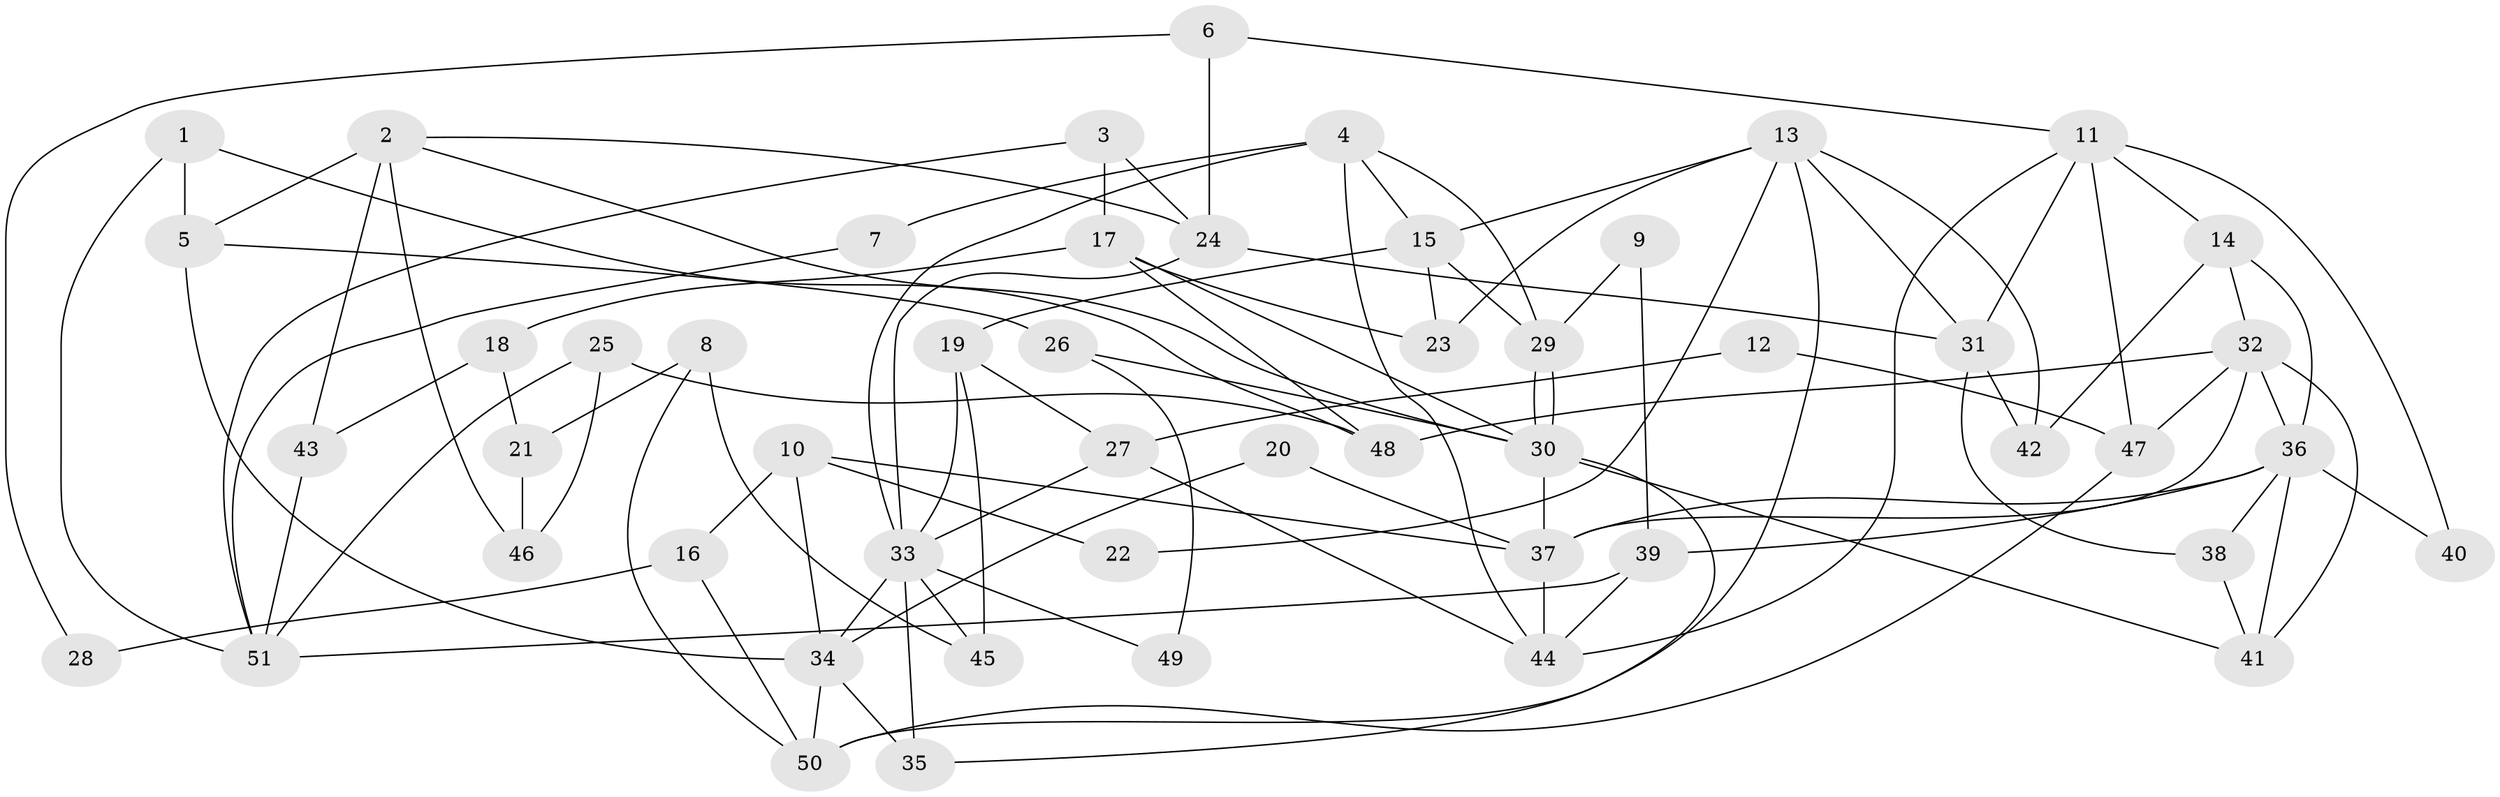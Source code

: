 // coarse degree distribution, {7: 0.0967741935483871, 6: 0.12903225806451613, 10: 0.03225806451612903, 4: 0.25806451612903225, 3: 0.22580645161290322, 2: 0.03225806451612903, 5: 0.12903225806451613, 8: 0.03225806451612903, 9: 0.06451612903225806}
// Generated by graph-tools (version 1.1) at 2025/41/03/06/25 10:41:52]
// undirected, 51 vertices, 102 edges
graph export_dot {
graph [start="1"]
  node [color=gray90,style=filled];
  1;
  2;
  3;
  4;
  5;
  6;
  7;
  8;
  9;
  10;
  11;
  12;
  13;
  14;
  15;
  16;
  17;
  18;
  19;
  20;
  21;
  22;
  23;
  24;
  25;
  26;
  27;
  28;
  29;
  30;
  31;
  32;
  33;
  34;
  35;
  36;
  37;
  38;
  39;
  40;
  41;
  42;
  43;
  44;
  45;
  46;
  47;
  48;
  49;
  50;
  51;
  1 -- 5;
  1 -- 51;
  1 -- 48;
  2 -- 24;
  2 -- 30;
  2 -- 5;
  2 -- 43;
  2 -- 46;
  3 -- 24;
  3 -- 17;
  3 -- 51;
  4 -- 29;
  4 -- 44;
  4 -- 7;
  4 -- 15;
  4 -- 33;
  5 -- 34;
  5 -- 26;
  6 -- 11;
  6 -- 24;
  6 -- 28;
  7 -- 51;
  8 -- 21;
  8 -- 50;
  8 -- 45;
  9 -- 39;
  9 -- 29;
  10 -- 37;
  10 -- 34;
  10 -- 16;
  10 -- 22;
  11 -- 14;
  11 -- 44;
  11 -- 31;
  11 -- 40;
  11 -- 47;
  12 -- 27;
  12 -- 47;
  13 -- 31;
  13 -- 23;
  13 -- 15;
  13 -- 22;
  13 -- 42;
  13 -- 50;
  14 -- 32;
  14 -- 36;
  14 -- 42;
  15 -- 19;
  15 -- 23;
  15 -- 29;
  16 -- 50;
  16 -- 28;
  17 -- 48;
  17 -- 30;
  17 -- 18;
  17 -- 23;
  18 -- 43;
  18 -- 21;
  19 -- 45;
  19 -- 27;
  19 -- 33;
  20 -- 34;
  20 -- 37;
  21 -- 46;
  24 -- 31;
  24 -- 33;
  25 -- 51;
  25 -- 48;
  25 -- 46;
  26 -- 30;
  26 -- 49;
  27 -- 33;
  27 -- 44;
  29 -- 30;
  29 -- 30;
  30 -- 41;
  30 -- 35;
  30 -- 37;
  31 -- 42;
  31 -- 38;
  32 -- 47;
  32 -- 37;
  32 -- 36;
  32 -- 41;
  32 -- 48;
  33 -- 34;
  33 -- 35;
  33 -- 45;
  33 -- 49;
  34 -- 35;
  34 -- 50;
  36 -- 41;
  36 -- 37;
  36 -- 38;
  36 -- 39;
  36 -- 40;
  37 -- 44;
  38 -- 41;
  39 -- 44;
  39 -- 51;
  43 -- 51;
  47 -- 50;
}

